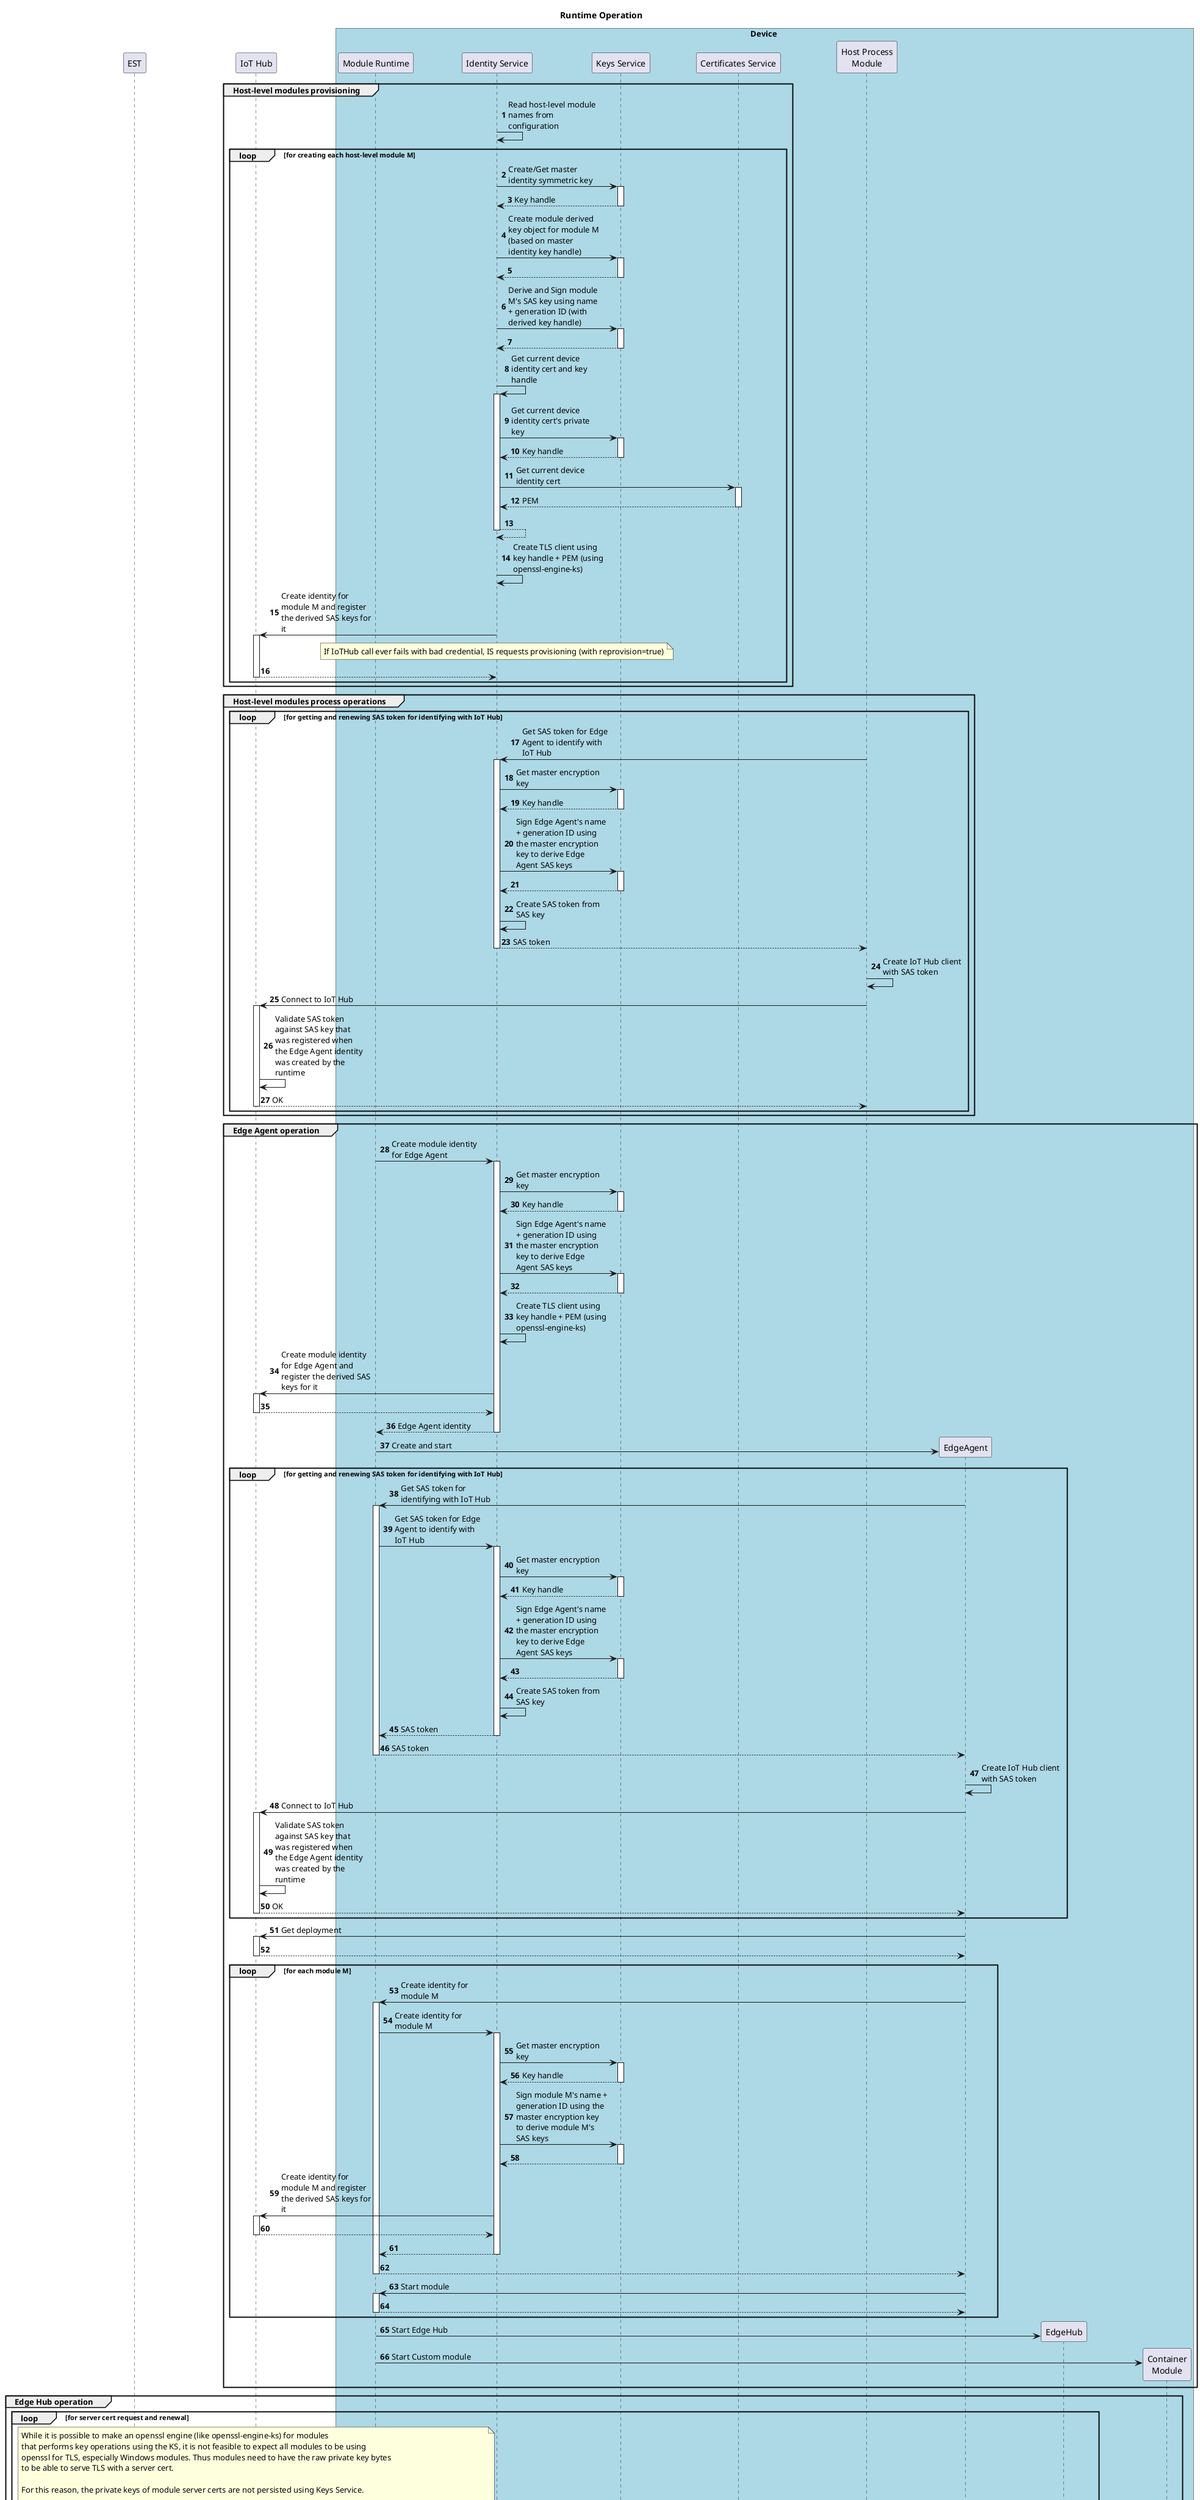 @startuml

title Runtime Operation
skinparam maxMessageSize 150

participant "EST" as est
participant "IoT Hub" as hub

box Device #LightBlue
	participant "Module Runtime" as mr
	participant "Identity Service" as is
	participant "Keys Service" as ks
	participant "Certificates Service" as cs
	participant "Host Process\nModule" as hlm
	participant "EdgeAgent" as ea
	participant "EdgeHub" as eh
	participant "Container\nModule" as cm
end box


autonumber

group Host-level modules provisioning
	is -> is: Read host-level module names from configuration 
	loop for creating each host-level module M
		is -> ks ++: Create/Get master identity symmetric key
		return Key handle
		is -> ks++: Create module derived key object for module M (based on master identity key handle)
		return
		is -> ks ++: Derive and Sign module M's SAS key using name + generation ID (with derived key handle)
		return
		is -> is ++: Get current device identity cert and key handle
		is -> ks ++: Get current device identity cert's private key
		return Key handle
		is -> cs ++: Get current device identity cert
		return PEM
		return
		is -> is: Create TLS client using key handle + PEM (using openssl-engine-ks)
		is -> hub ++: Create identity for module M and register the derived SAS keys for it
		note over is
			If IoTHub call ever fails with bad credential, IS requests provisioning (with reprovision=true)
		end note
		return
	end
end

group Host-level modules process operations
	loop for getting and renewing SAS token for identifying with IoT Hub
		hlm -> is ++: Get SAS token for Edge Agent to identify with IoT Hub
		is -> ks ++: Get master encryption key
		return Key handle
		is -> ks ++: Sign Edge Agent's name + generation ID using the master encryption key to derive Edge Agent SAS keys
		return
		is -> is: Create SAS token from SAS key
		return SAS token
		hlm -> hlm: Create IoT Hub client with SAS token
		hlm -> hub ++: Connect to IoT Hub
		hub -> hub: Validate SAS token against SAS key that was registered when the Edge Agent identity was created by the runtime
		return OK
	end
end

group Edge Agent operation
	mr -> is ++: Create module identity for Edge Agent
	is -> ks ++: Get master encryption key
	return Key handle
	is -> ks ++: Sign Edge Agent's name + generation ID using the master encryption key to derive Edge Agent SAS keys
	return
	is -> is: Create TLS client using key handle + PEM (using openssl-engine-ks)
	is -> hub ++: Create module identity for Edge Agent and register the derived SAS keys for it
	return
	return Edge Agent identity

	mr -> ea **: Create and start

	loop for getting and renewing SAS token for identifying with IoT Hub
		ea -> mr ++: Get SAS token for identifying with IoT Hub
		mr -> is ++: Get SAS token for Edge Agent to identify with IoT Hub
		is -> ks ++: Get master encryption key
		return Key handle
		is -> ks ++: Sign Edge Agent's name + generation ID using the master encryption key to derive Edge Agent SAS keys
		return
		is -> is: Create SAS token from SAS key
		return SAS token
		return SAS token
		ea -> ea: Create IoT Hub client with SAS token
		ea -> hub ++: Connect to IoT Hub
		hub -> hub: Validate SAS token against SAS key that was registered when the Edge Agent identity was created by the runtime
		return OK
	end

	ea -> hub ++: Get deployment
	return

	loop for each module M
		ea -> mr ++: Create identity for module M
		mr -> is ++: Create identity for module M
		is -> ks ++: Get master encryption key
		return Key handle
		is -> ks ++: Sign module M's name + generation ID using the master encryption key to derive module M's SAS keys
		return
		is -> hub ++: Create identity for module M and register the derived SAS keys for it
		return
		return
		return

		ea -> mr ++: Start module
		return
	end

	mr -> eh **: Start Edge Hub
	mr -> cm **: Start Custom module
end

group Edge Hub operation
	loop for server cert request and renewal
		note over hub
			While it is possible to make an openssl engine (like openssl-engine-ks) for modules
			that performs key operations using the KS, it is not feasible to expect all modules to be using
			openssl for TLS, especially Windows modules. Thus modules need to have the raw private key bytes
			to be able to serve TLS with a server cert.

			For this reason, the private keys of module server certs are not persisted using Keys Service.

			Also, note that a single server cert is shared between all modules, and its lifetime is managed by the runtime.
			This is because the user may have module server certs rooted to public CAs, so it would cost the customer $$$ for each cert.
			Thus we do not want to request a new server cert when a previously requested cert is still valid, which also means
			we want to dedupe the server certs across all modules that want them. Since server certs are issued for the device hostname
			anyway, reusing the server cert for multiple modules is not a concern.
		end note

		alt if server cert already exists and is valid
			eh -> mr ++: Get server cert
			mr -> mr: Get persisted server cert
			mr -> mr: Server cert is valid
			mr -> mr: Get persisted server cert's private key
			return Server cert and private key

		else if server cert does not exist or is expired
			eh -> mr ++: Get server cert
			alt if server cert does not exist
				mr -> mr : Get persisted server cert
				mr -> mr: Server cert is not found
			else if server cert exists but is expired / close to expiry
				mr -> mr : Get persisted server cert
				mr -> mr: Server cert is expired / close to expiry
			end

			mr -> mr: Create new asymmetric key pair (in memory)
			mr -> cs ++: Request new module server cert
			cs -> cs: Create CSR for new module server cert using key
			cs -> cs ++: Get module server cert

			alt if module certs should be issued by EST
				cs -> ks ++: Get current EST identity cert's private key
				return Key handle
				cs -> cs ++: Get current EST identity cert
				return PEM
				cs -> cs: Create TLS client using key handle + PEM (using openssl-engine-ks)
				cs -> est ++: Connect using TLS client and send request for new module server cert corresponding to the CSR
				est -> est: Verify client cert against CA
				est -> est: Sign CSR
				return Signed server cert

			else if module certs should be minted locally
				cs -> ks ++: Get device CA cert's private key
				return Key handle
				cs -> cs ++: Get device CA cert
				return PEM
				cs -> cs: Sign CSR using device CA cert
			end

			return Signed server cert
			return Signed server cert
			return Signed server cert
			mr -> mr: Save key pair as server cert private key
			mr -> mr: Save signed cert so that it can be retrieved for future module server cert requests
		end
	end

	group Connect to IoT Hub
		loop for getting and renewing SAS token for identifying with IoT Hub
			eh -> mr ++: Get IoTHub identity
			mr -> is ++: Get IoTHub identity
			return Identity info (IoTHub + device identity + generation ID + credentials type)
			return Identity info (IoTHub + device identity + generation ID + credentials type)

			eh -> mr ++: Get SAS token for identifying with IoT Hub
			mr -> is ++: Get SAS token for Edge Hub to identify with IoT Hub
			is -> ks ++: Get master encryption key
			return Key handle
			is -> ks ++: Sign Edge Hub's name + generation ID using the master encryption key to derive Edge Hub SAS keys
			return
			is -> is: Create SAS token from SAS key
			return SAS token
			return SAS token
			eh -> eh: Create IoT Hub client with SAS token
			eh -> hub ++: Connect to IoT Hub
			hub -> hub: Validate SAS token against SAS key that was registered when the Edge Hub identity was created by the runtime
			return OK
		end
	end
end

@enduml
